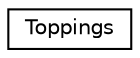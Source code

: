 digraph "Graphical Class Hierarchy"
{
 // LATEX_PDF_SIZE
  edge [fontname="Helvetica",fontsize="10",labelfontname="Helvetica",labelfontsize="10"];
  node [fontname="Helvetica",fontsize="10",shape=record];
  rankdir="LR";
  Node0 [label="Toppings",height=0.2,width=0.4,color="black", fillcolor="white", style="filled",URL="$classToppings.html",tooltip="A class to manage and describe a list of pizza toppings."];
}
